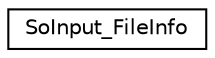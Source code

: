 digraph "Graphical Class Hierarchy"
{
 // LATEX_PDF_SIZE
  edge [fontname="Helvetica",fontsize="10",labelfontname="Helvetica",labelfontsize="10"];
  node [fontname="Helvetica",fontsize="10",shape=record];
  rankdir="LR";
  Node0 [label="SoInput_FileInfo",height=0.2,width=0.4,color="black", fillcolor="white", style="filled",URL="$classSoInput__FileInfo.html",tooltip=" "];
}
